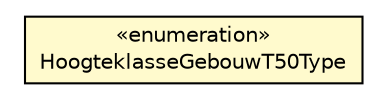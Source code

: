 #!/usr/local/bin/dot
#
# Class diagram 
# Generated by UMLGraph version R5_6-24-gf6e263 (http://www.umlgraph.org/)
#

digraph G {
	edge [fontname="Helvetica",fontsize=10,labelfontname="Helvetica",labelfontsize=10];
	node [fontname="Helvetica",fontsize=10,shape=plaintext];
	nodesep=0.25;
	ranksep=0.5;
	// nl.b3p.topnl.top50nl.HoogteklasseGebouwT50Type
	c23113 [label=<<table title="nl.b3p.topnl.top50nl.HoogteklasseGebouwT50Type" border="0" cellborder="1" cellspacing="0" cellpadding="2" port="p" bgcolor="lemonChiffon" href="./HoogteklasseGebouwT50Type.html">
		<tr><td><table border="0" cellspacing="0" cellpadding="1">
<tr><td align="center" balign="center"> &#171;enumeration&#187; </td></tr>
<tr><td align="center" balign="center"> HoogteklasseGebouwT50Type </td></tr>
		</table></td></tr>
		</table>>, URL="./HoogteklasseGebouwT50Type.html", fontname="Helvetica", fontcolor="black", fontsize=10.0];
}

